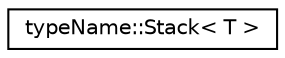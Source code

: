 digraph "Graphical Class Hierarchy"
{
 // LATEX_PDF_SIZE
  edge [fontname="Helvetica",fontsize="10",labelfontname="Helvetica",labelfontsize="10"];
  node [fontname="Helvetica",fontsize="10",shape=record];
  rankdir="LR";
  Node0 [label="typeName::Stack\< T \>",height=0.2,width=0.4,color="black", fillcolor="white", style="filled",URL="$classtypeName_1_1Stack.html",tooltip=" "];
}
